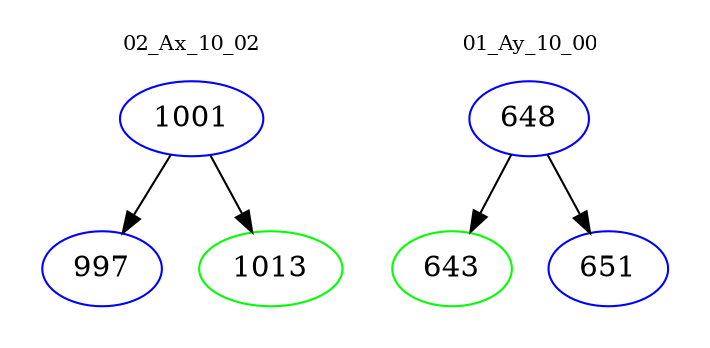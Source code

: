 digraph{
subgraph cluster_0 {
color = white
label = "02_Ax_10_02";
fontsize=10;
T0_1001 [label="1001", color="blue"]
T0_1001 -> T0_997 [color="black"]
T0_997 [label="997", color="blue"]
T0_1001 -> T0_1013 [color="black"]
T0_1013 [label="1013", color="green"]
}
subgraph cluster_1 {
color = white
label = "01_Ay_10_00";
fontsize=10;
T1_648 [label="648", color="blue"]
T1_648 -> T1_643 [color="black"]
T1_643 [label="643", color="green"]
T1_648 -> T1_651 [color="black"]
T1_651 [label="651", color="blue"]
}
}
